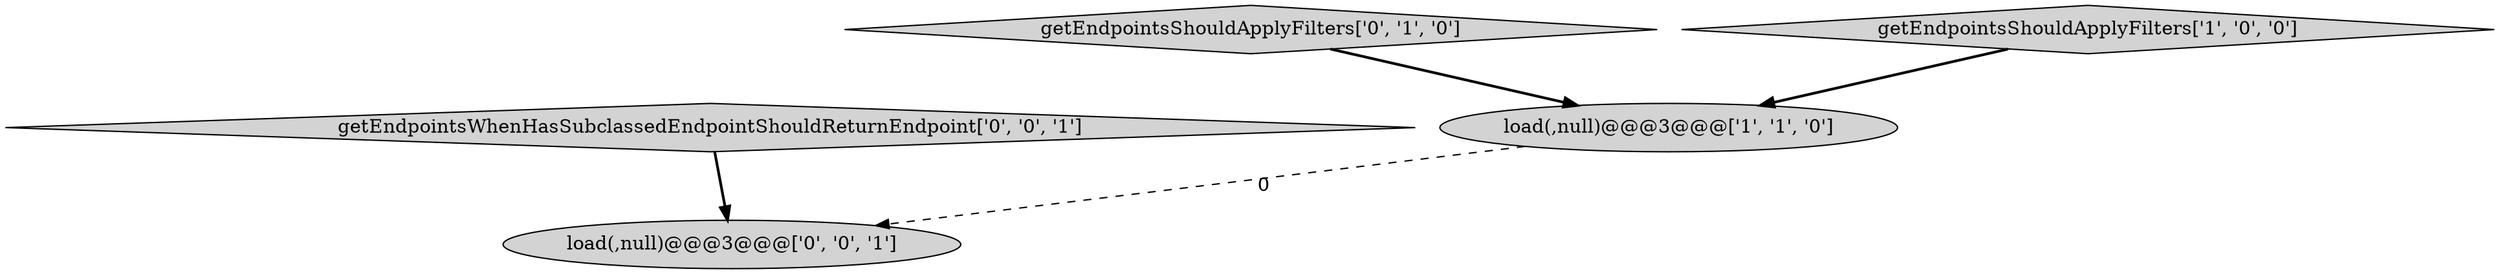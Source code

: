 digraph {
3 [style = filled, label = "load(,null)@@@3@@@['0', '0', '1']", fillcolor = lightgray, shape = ellipse image = "AAA0AAABBB3BBB"];
4 [style = filled, label = "getEndpointsWhenHasSubclassedEndpointShouldReturnEndpoint['0', '0', '1']", fillcolor = lightgray, shape = diamond image = "AAA0AAABBB3BBB"];
2 [style = filled, label = "getEndpointsShouldApplyFilters['0', '1', '0']", fillcolor = lightgray, shape = diamond image = "AAA0AAABBB2BBB"];
0 [style = filled, label = "getEndpointsShouldApplyFilters['1', '0', '0']", fillcolor = lightgray, shape = diamond image = "AAA0AAABBB1BBB"];
1 [style = filled, label = "load(,null)@@@3@@@['1', '1', '0']", fillcolor = lightgray, shape = ellipse image = "AAA0AAABBB1BBB"];
1->3 [style = dashed, label="0"];
4->3 [style = bold, label=""];
2->1 [style = bold, label=""];
0->1 [style = bold, label=""];
}
